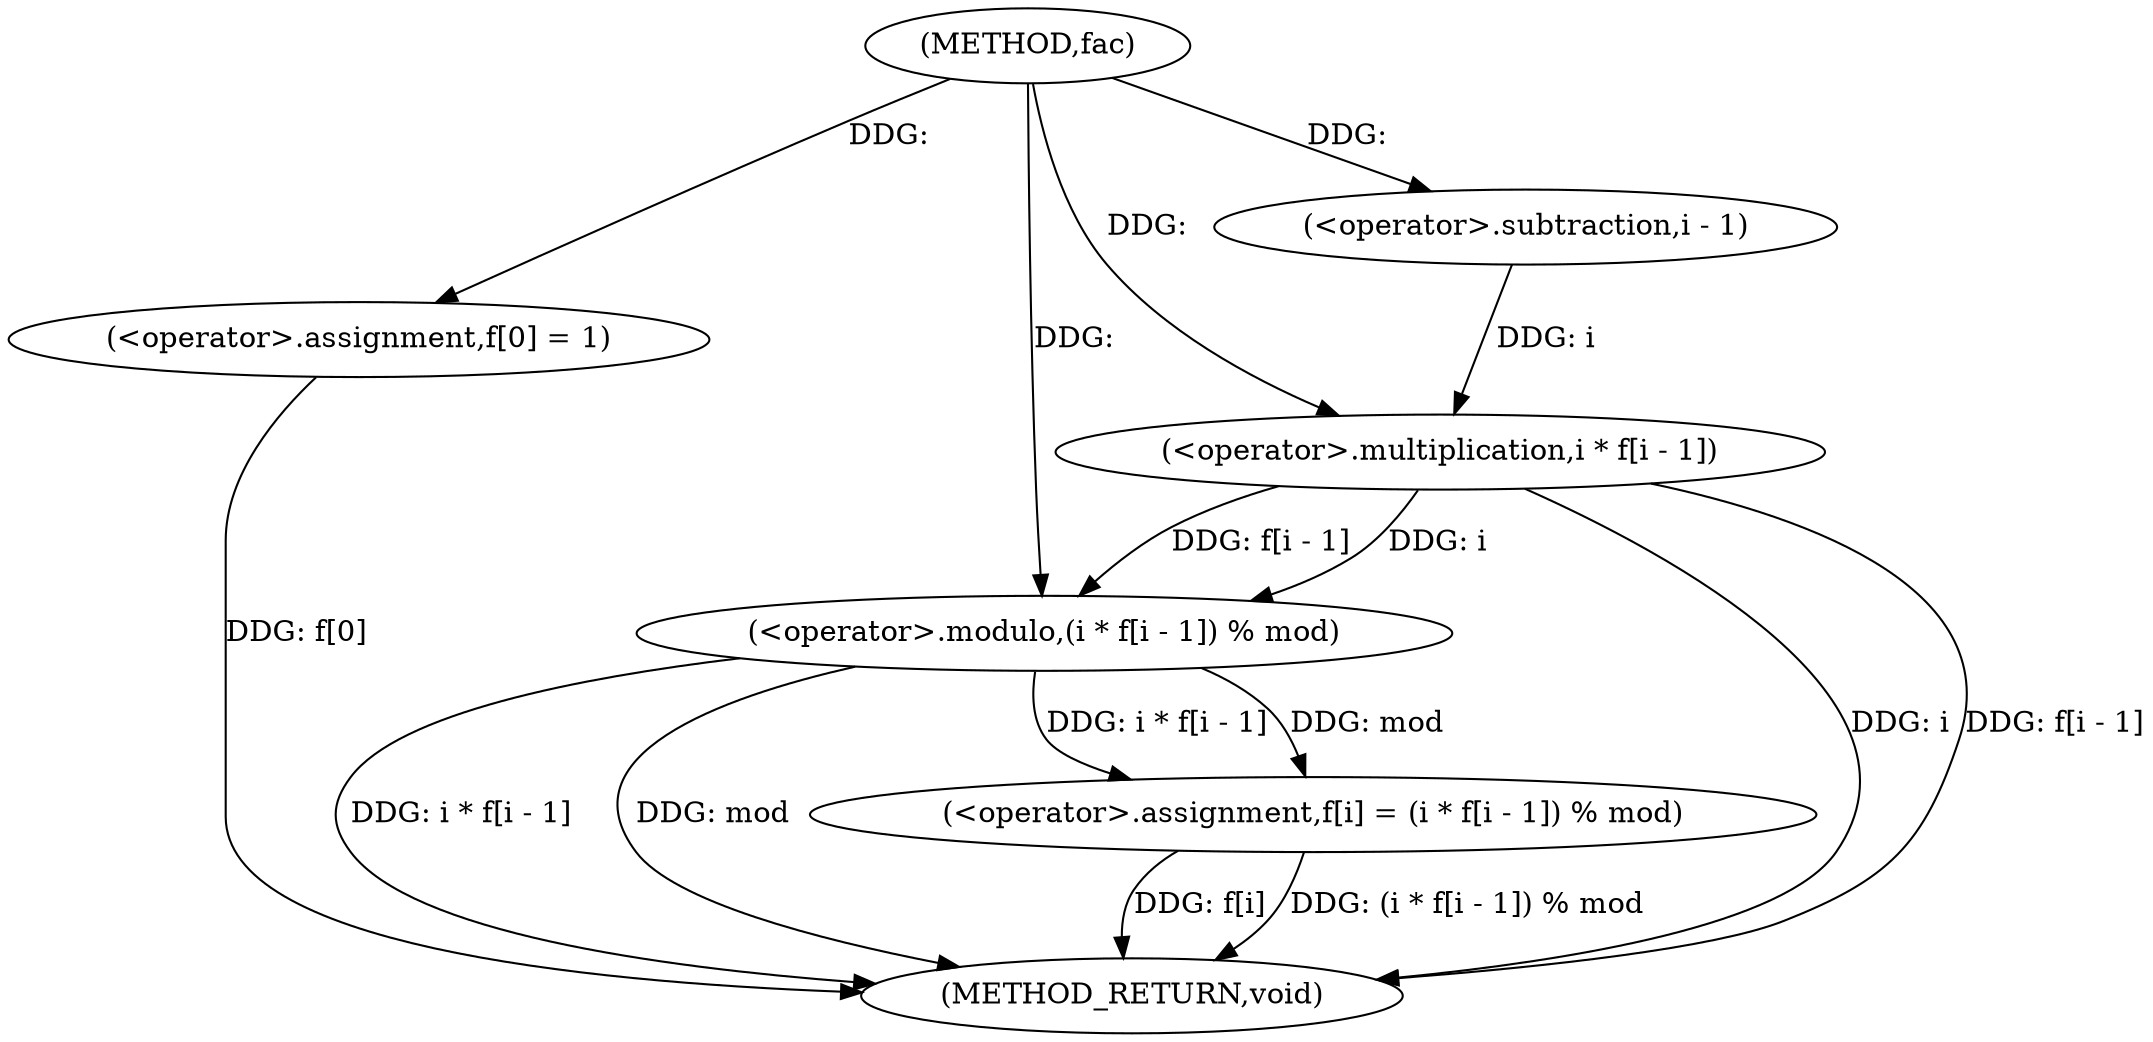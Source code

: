 digraph "fac" {  
"1000262" [label = "(METHOD,fac)" ]
"1000282" [label = "(METHOD_RETURN,void)" ]
"1000264" [label = "(<operator>.assignment,f[0] = 1)" ]
"1000269" [label = "(<operator>.assignment,f[i] = (i * f[i - 1]) % mod)" ]
"1000273" [label = "(<operator>.modulo,(i * f[i - 1]) % mod)" ]
"1000274" [label = "(<operator>.multiplication,i * f[i - 1])" ]
"1000278" [label = "(<operator>.subtraction,i - 1)" ]
  "1000264" -> "1000282"  [ label = "DDG: f[0]"] 
  "1000269" -> "1000282"  [ label = "DDG: f[i]"] 
  "1000274" -> "1000282"  [ label = "DDG: i"] 
  "1000274" -> "1000282"  [ label = "DDG: f[i - 1]"] 
  "1000273" -> "1000282"  [ label = "DDG: i * f[i - 1]"] 
  "1000269" -> "1000282"  [ label = "DDG: (i * f[i - 1]) % mod"] 
  "1000273" -> "1000282"  [ label = "DDG: mod"] 
  "1000262" -> "1000264"  [ label = "DDG: "] 
  "1000273" -> "1000269"  [ label = "DDG: i * f[i - 1]"] 
  "1000273" -> "1000269"  [ label = "DDG: mod"] 
  "1000274" -> "1000273"  [ label = "DDG: f[i - 1]"] 
  "1000274" -> "1000273"  [ label = "DDG: i"] 
  "1000262" -> "1000273"  [ label = "DDG: "] 
  "1000278" -> "1000274"  [ label = "DDG: i"] 
  "1000262" -> "1000274"  [ label = "DDG: "] 
  "1000262" -> "1000278"  [ label = "DDG: "] 
}
